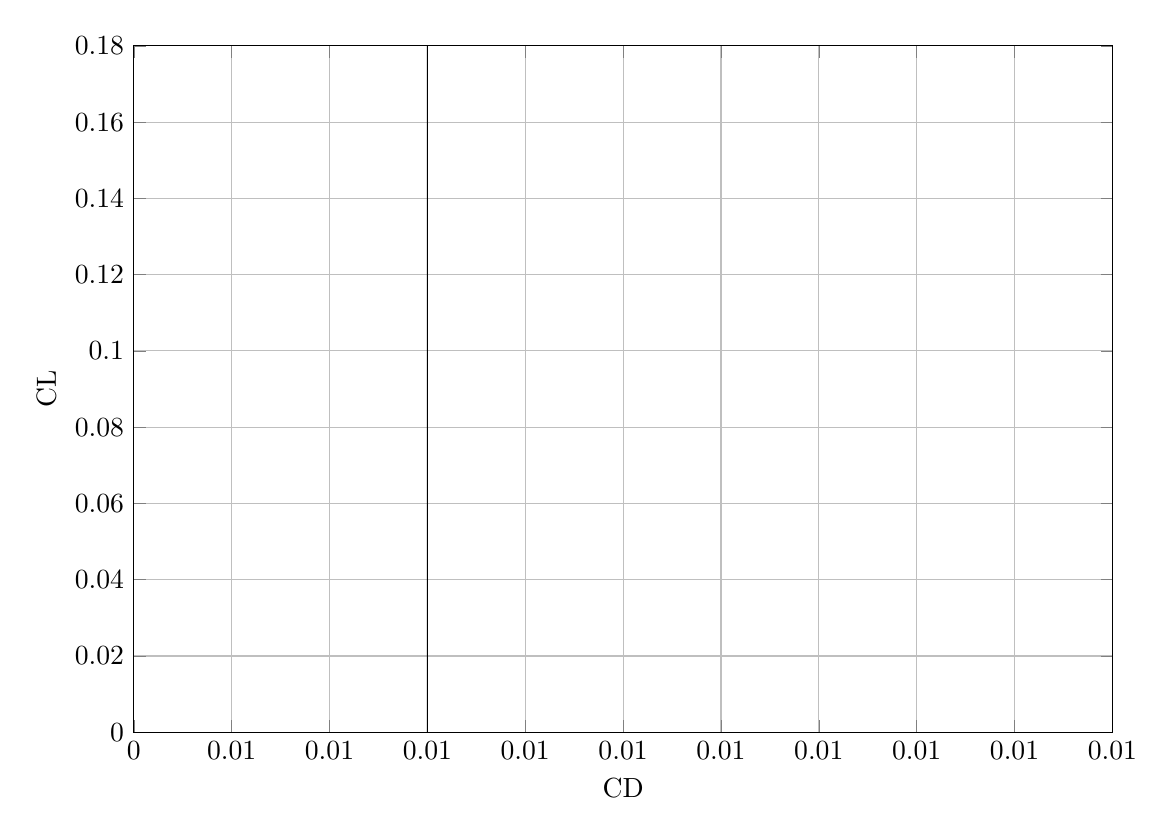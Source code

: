 %Induced Drag coefficient vs Alpha Wing for WING 
\begin{tikzpicture}

\begin{axis}[
width=14.01cm,
height=10.3cm,
scaled ticks=false, tick label style={/pgf/number format/fixed},
xmin=0.004,
xmax=0.014,
xlabel={CD},
xmajorgrids,
ymin=0,
ymax=0.18,
ylabel={CL},
ymajorgrids,
]

\addplot [
color=black,
solid
]
table[row sep=crcr]{
0.007	-0.229\\
0.007	-0.174\\
0.007	-0.12\\
0.007	-0.066\\
0.007	-0.012\\
0.007	0.042\\
0.007	0.096\\
0.007	0.151\\
0.007	0.205\\
0.007	0.259\\
0.007	0.313\\
0.007	0.367\\
0.007	0.421\\
0.007	0.475\\
0.007	0.53\\
0.007	0.584\\
0.007	0.638\\
0.007	0.692\\
0.008	0.746\\
0.008	0.8\\
0.008	0.855\\
0.008	0.909\\
0.009	0.963\\
0.009	1.017\\
0.009	1.071\\
0.01	1.126\\
0.01	1.181\\
0.011	1.235\\
0.011	1.288\\
0.011	1.339\\
0.012	1.386\\
0.012	1.431\\
0.013	1.471\\
0.013	1.505\\
0.013	1.534\\
0.014	1.556\\
0.014	1.571\\
0.014	1.577\\
0.014	1.575\\
0.014	1.562\\
0.015	1.54\\
0.015	1.506\\
0.015	1.46\\
};
\end{axis}
\end{tikzpicture}%
